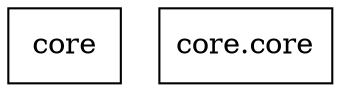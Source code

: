 digraph "packages_uml_core" {
charset="utf-8"
rankdir=BT
"0" [label="core", shape="box"];
"1" [label="core.core", shape="box"];
}
